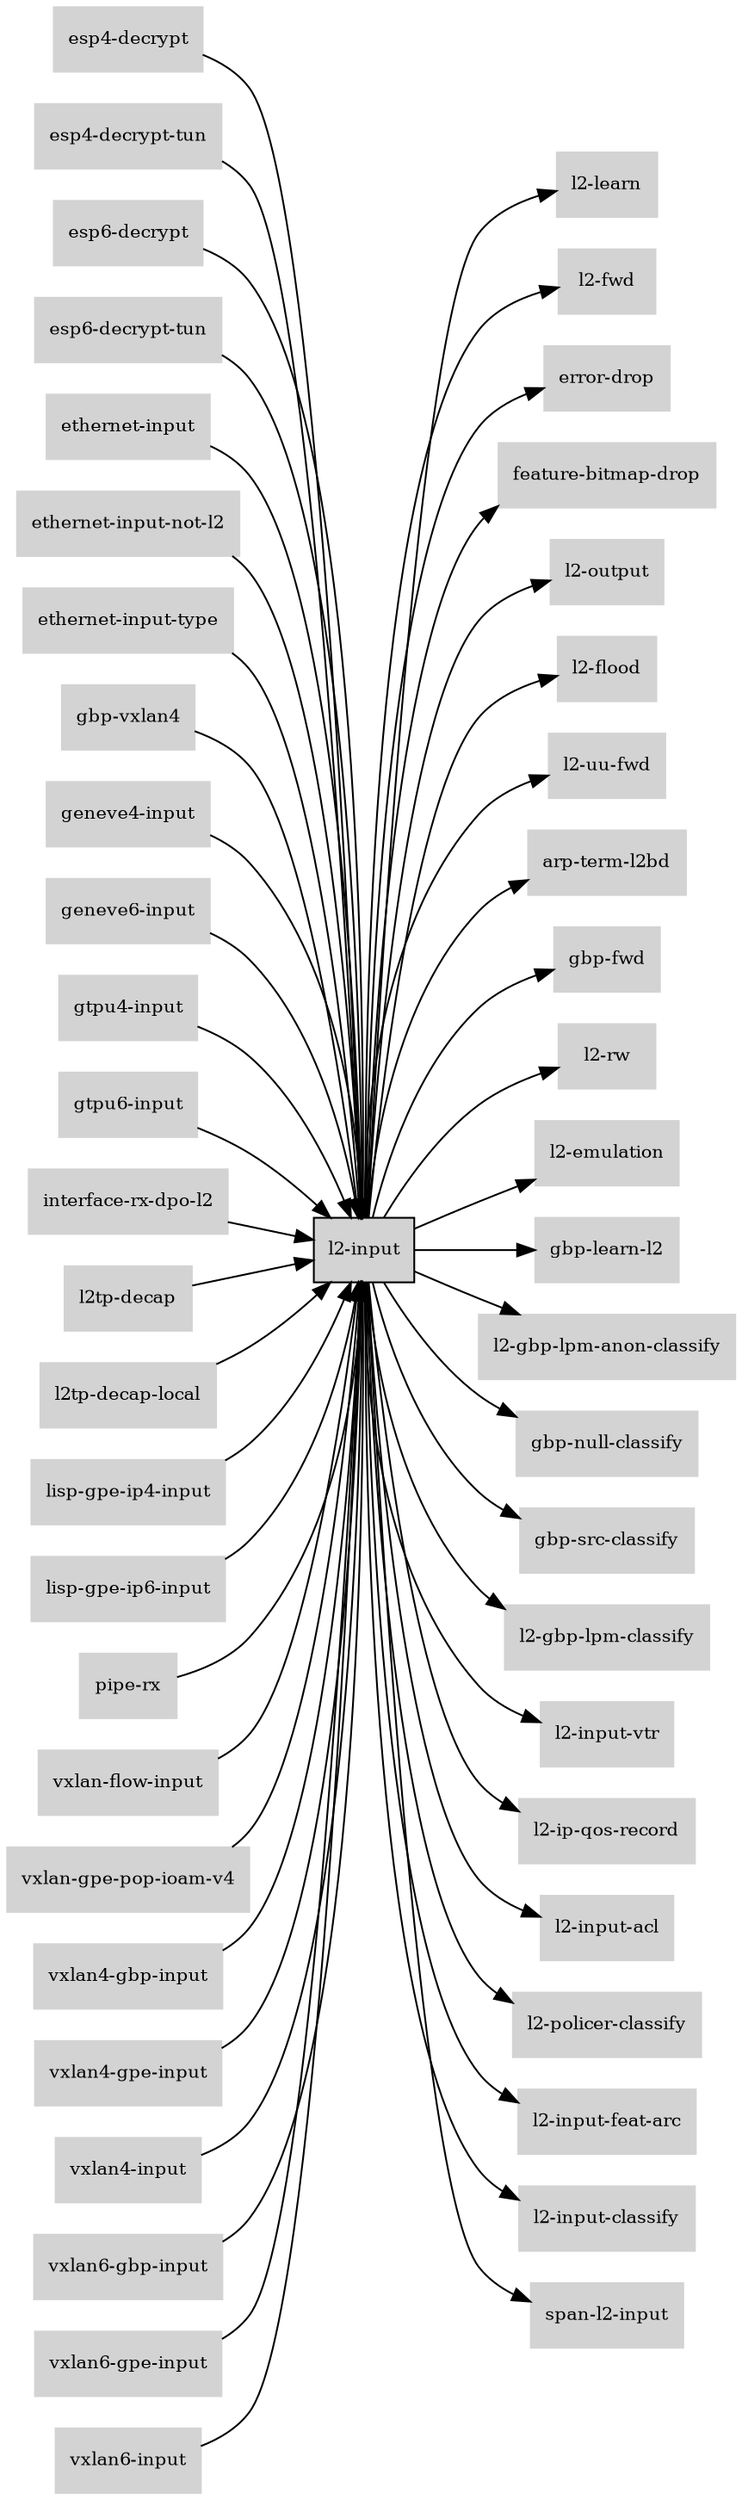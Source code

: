 digraph "l2_input_subgraph" {
  rankdir=LR;
  node [shape=box, style=filled, fontsize=10, color=lightgray, fontcolor=black, fillcolor=lightgray];
  "l2-input" [color=black, fontcolor=black, fillcolor=lightgray];
  edge [fontsize=8];
  "esp4-decrypt" -> "l2-input";
  "esp4-decrypt-tun" -> "l2-input";
  "esp6-decrypt" -> "l2-input";
  "esp6-decrypt-tun" -> "l2-input";
  "ethernet-input" -> "l2-input";
  "ethernet-input-not-l2" -> "l2-input";
  "ethernet-input-type" -> "l2-input";
  "gbp-vxlan4" -> "l2-input";
  "geneve4-input" -> "l2-input";
  "geneve6-input" -> "l2-input";
  "gtpu4-input" -> "l2-input";
  "gtpu6-input" -> "l2-input";
  "interface-rx-dpo-l2" -> "l2-input";
  "l2-input" -> "l2-learn";
  "l2-input" -> "l2-fwd";
  "l2-input" -> "error-drop";
  "l2-input" -> "feature-bitmap-drop";
  "l2-input" -> "l2-output";
  "l2-input" -> "l2-flood";
  "l2-input" -> "l2-uu-fwd";
  "l2-input" -> "arp-term-l2bd";
  "l2-input" -> "gbp-fwd";
  "l2-input" -> "l2-rw";
  "l2-input" -> "l2-emulation";
  "l2-input" -> "gbp-learn-l2";
  "l2-input" -> "l2-gbp-lpm-anon-classify";
  "l2-input" -> "gbp-null-classify";
  "l2-input" -> "gbp-src-classify";
  "l2-input" -> "l2-gbp-lpm-classify";
  "l2-input" -> "l2-input-vtr";
  "l2-input" -> "l2-ip-qos-record";
  "l2-input" -> "l2-input-acl";
  "l2-input" -> "l2-policer-classify";
  "l2-input" -> "l2-input-feat-arc";
  "l2-input" -> "l2-input-classify";
  "l2-input" -> "span-l2-input";
  "l2tp-decap" -> "l2-input";
  "l2tp-decap-local" -> "l2-input";
  "lisp-gpe-ip4-input" -> "l2-input";
  "lisp-gpe-ip6-input" -> "l2-input";
  "pipe-rx" -> "l2-input";
  "vxlan-flow-input" -> "l2-input";
  "vxlan-gpe-pop-ioam-v4" -> "l2-input";
  "vxlan4-gbp-input" -> "l2-input";
  "vxlan4-gpe-input" -> "l2-input";
  "vxlan4-input" -> "l2-input";
  "vxlan6-gbp-input" -> "l2-input";
  "vxlan6-gpe-input" -> "l2-input";
  "vxlan6-input" -> "l2-input";
}
